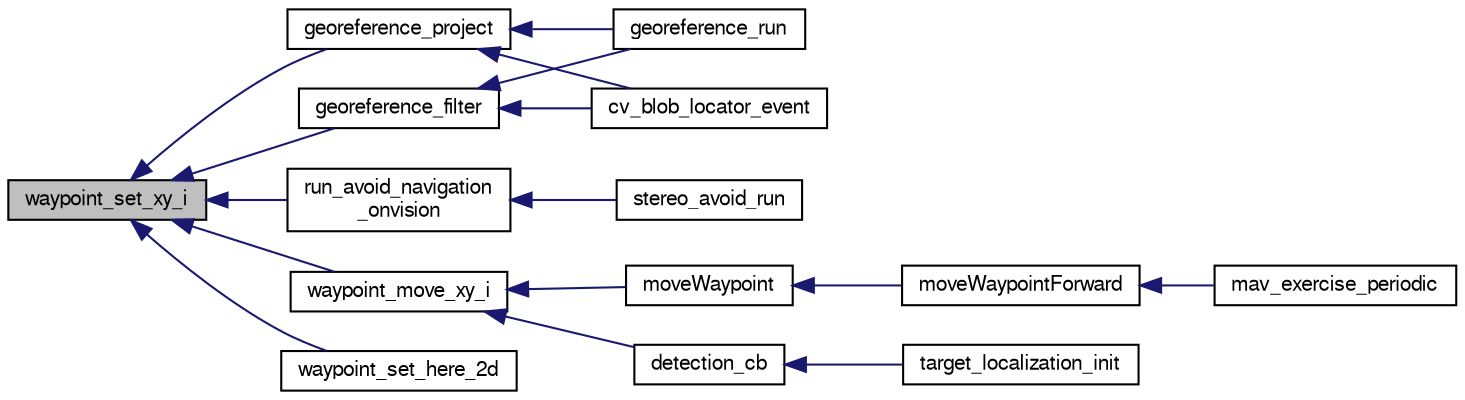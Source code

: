 digraph "waypoint_set_xy_i"
{
  edge [fontname="FreeSans",fontsize="10",labelfontname="FreeSans",labelfontsize="10"];
  node [fontname="FreeSans",fontsize="10",shape=record];
  rankdir="LR";
  Node1 [label="waypoint_set_xy_i",height=0.2,width=0.4,color="black", fillcolor="grey75", style="filled", fontcolor="black"];
  Node1 -> Node2 [dir="back",color="midnightblue",fontsize="10",style="solid",fontname="FreeSans"];
  Node2 [label="georeference_filter",height=0.2,width=0.4,color="black", fillcolor="white", style="filled",URL="$cv__georeference_8h.html#a551f2542023388240a3573ca7e223aec"];
  Node2 -> Node3 [dir="back",color="midnightblue",fontsize="10",style="solid",fontname="FreeSans"];
  Node3 [label="cv_blob_locator_event",height=0.2,width=0.4,color="black", fillcolor="white", style="filled",URL="$cv__blob__locator_8h.html#a391703403d5b9f54b9aeb1ef368be61b"];
  Node2 -> Node4 [dir="back",color="midnightblue",fontsize="10",style="solid",fontname="FreeSans"];
  Node4 [label="georeference_run",height=0.2,width=0.4,color="black", fillcolor="white", style="filled",URL="$cv__georeference_8h.html#a913d1504b4e33a803c6f5ab06721fd6b"];
  Node1 -> Node5 [dir="back",color="midnightblue",fontsize="10",style="solid",fontname="FreeSans"];
  Node5 [label="georeference_project",height=0.2,width=0.4,color="black", fillcolor="white", style="filled",URL="$cv__georeference_8h.html#a230ffda49b65d6b6963063af8ab73e00"];
  Node5 -> Node3 [dir="back",color="midnightblue",fontsize="10",style="solid",fontname="FreeSans"];
  Node5 -> Node4 [dir="back",color="midnightblue",fontsize="10",style="solid",fontname="FreeSans"];
  Node1 -> Node6 [dir="back",color="midnightblue",fontsize="10",style="solid",fontname="FreeSans"];
  Node6 [label="run_avoid_navigation\l_onvision",height=0.2,width=0.4,color="black", fillcolor="white", style="filled",URL="$avoid__navigation_8h.html#afbb250f65364e84c51f0df86da67eb05"];
  Node6 -> Node7 [dir="back",color="midnightblue",fontsize="10",style="solid",fontname="FreeSans"];
  Node7 [label="stereo_avoid_run",height=0.2,width=0.4,color="black", fillcolor="white", style="filled",URL="$stereo__avoid_8h.html#ace7b98c58ff30c23353ae3d546f69475"];
  Node1 -> Node8 [dir="back",color="midnightblue",fontsize="10",style="solid",fontname="FreeSans"];
  Node8 [label="waypoint_move_xy_i",height=0.2,width=0.4,color="black", fillcolor="white", style="filled",URL="$nav_2waypoints_8h.html#a41c11ce8ceec9d5d0e4062c7040afcb5"];
  Node8 -> Node9 [dir="back",color="midnightblue",fontsize="10",style="solid",fontname="FreeSans"];
  Node9 [label="detection_cb",height=0.2,width=0.4,color="black", fillcolor="white", style="filled",URL="$cv__target__localization_8c.html#a9dba1ee548dbeb610b39fced772c182b"];
  Node9 -> Node10 [dir="back",color="midnightblue",fontsize="10",style="solid",fontname="FreeSans"];
  Node10 [label="target_localization_init",height=0.2,width=0.4,color="black", fillcolor="white", style="filled",URL="$cv__target__localization_8h.html#a985eb3daada07ed9f76cf8dceb5300b4"];
  Node8 -> Node11 [dir="back",color="midnightblue",fontsize="10",style="solid",fontname="FreeSans"];
  Node11 [label="moveWaypoint",height=0.2,width=0.4,color="black", fillcolor="white", style="filled",URL="$mav__exercise_8c.html#ab9e9ec09110cd9cd8a03cb04532db57a"];
  Node11 -> Node12 [dir="back",color="midnightblue",fontsize="10",style="solid",fontname="FreeSans"];
  Node12 [label="moveWaypointForward",height=0.2,width=0.4,color="black", fillcolor="white", style="filled",URL="$mav__exercise_8c.html#a72ecd5c8947f92bac5d0c6967dbec35b"];
  Node12 -> Node13 [dir="back",color="midnightblue",fontsize="10",style="solid",fontname="FreeSans"];
  Node13 [label="mav_exercise_periodic",height=0.2,width=0.4,color="black", fillcolor="white", style="filled",URL="$mav__exercise_8h.html#a690413296d0585d73035e50d0a3f932b"];
  Node1 -> Node14 [dir="back",color="midnightblue",fontsize="10",style="solid",fontname="FreeSans"];
  Node14 [label="waypoint_set_here_2d",height=0.2,width=0.4,color="black", fillcolor="white", style="filled",URL="$nav_2waypoints_8h.html#a28dd523c6d75fb36ce3ffec86a6e096c",tooltip="set waypoint to current horizontal location without modifying altitude "];
}
